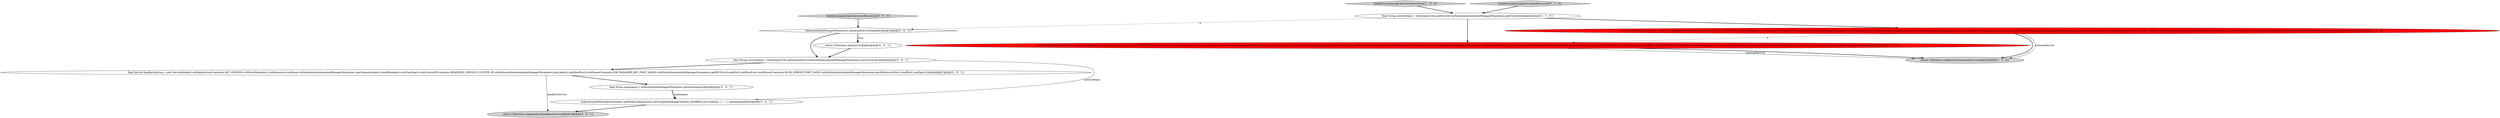 digraph {
3 [style = filled, label = "final String serviceName = KubernetesUtils.getRestServiceName(kubernetesJobManagerParameters.getClusterId())@@@3@@@['1', '1', '0']", fillcolor = white, shape = ellipse image = "AAA0AAABBB1BBB"];
1 [style = filled, label = "return Collections.singletonList(externalService)@@@5@@@['1', '1', '0']", fillcolor = lightgray, shape = ellipse image = "AAA0AAABBB1BBB"];
7 [style = filled, label = "return Collections.singletonList(headlessService)@@@10@@@['0', '0', '1']", fillcolor = lightgray, shape = ellipse image = "AAA0AAABBB3BBB"];
0 [style = filled, label = "buildAccompanyingKubernetesResources['1', '0', '0']", fillcolor = lightgray, shape = diamond image = "AAA0AAABBB1BBB"];
4 [style = filled, label = "final Service externalService = new ServiceBuilder().withApiVersion(Constants.API_VERSION).withNewMetadata().withName(serviceName).withLabels(kubernetesJobManagerParameters.getCommonLabels()).withAnnotations(kubernetesJobManagerParameters.getRestServiceAnnotations()).endMetadata().withNewSpec().withType(kubernetesJobManagerParameters.getRestServiceExposedType().name()).withSelector(kubernetesJobManagerParameters.getLabels()).addNewPort().withName(Constants.REST_PORT_NAME).withPort(kubernetesJobManagerParameters.getRestPort()).withNewTargetPort(kubernetesJobManagerParameters.getRestBindPort()).endPort().endSpec().build()@@@4@@@['0', '1', '0']", fillcolor = red, shape = ellipse image = "AAA1AAABBB2BBB"];
10 [style = filled, label = "final String serviceName = KubernetesUtils.getInternalServiceName(kubernetesJobManagerParameters.getClusterId())@@@6@@@['0', '0', '1']", fillcolor = white, shape = ellipse image = "AAA0AAABBB3BBB"];
12 [style = filled, label = "!kubernetesJobManagerParameters.isInternalServiceEnabled()@@@3@@@['0', '0', '1']", fillcolor = white, shape = diamond image = "AAA0AAABBB3BBB"];
11 [style = filled, label = "buildAccompanyingKubernetesResources['0', '0', '1']", fillcolor = lightgray, shape = diamond image = "AAA0AAABBB3BBB"];
2 [style = filled, label = "final Service externalService = new ServiceBuilder().withApiVersion(Constants.API_VERSION).withNewMetadata().withName(serviceName).withLabels(kubernetesJobManagerParameters.getCommonLabels()).endMetadata().withNewSpec().withType(kubernetesJobManagerParameters.getRestServiceExposedType().name()).withSelector(kubernetesJobManagerParameters.getLabels()).addNewPort().withName(Constants.REST_PORT_NAME).withPort(kubernetesJobManagerParameters.getRestPort()).withNewTargetPort(kubernetesJobManagerParameters.getRestBindPort()).endPort().endSpec().build()@@@4@@@['1', '0', '0']", fillcolor = red, shape = ellipse image = "AAA1AAABBB1BBB"];
5 [style = filled, label = "buildAccompanyingKubernetesResources['0', '1', '0']", fillcolor = lightgray, shape = diamond image = "AAA0AAABBB2BBB"];
13 [style = filled, label = "final Service headlessService = new ServiceBuilder().withApiVersion(Constants.API_VERSION).withNewMetadata().withName(serviceName).withLabels(kubernetesJobManagerParameters.getCommonLabels()).endMetadata().withNewSpec().withClusterIP(Constants.HEADLESS_SERVICE_CLUSTER_IP).withSelector(kubernetesJobManagerParameters.getLabels()).addNewPort().withName(Constants.JOB_MANAGER_RPC_PORT_NAME).withPort(kubernetesJobManagerParameters.getRPCPort()).endPort().addNewPort().withName(Constants.BLOB_SERVER_PORT_NAME).withPort(kubernetesJobManagerParameters.getBlobServerPort()).endPort().endSpec().build()@@@7@@@['0', '0', '1']", fillcolor = white, shape = ellipse image = "AAA0AAABBB3BBB"];
9 [style = filled, label = "return Collections.emptyList()@@@4@@@['0', '0', '1']", fillcolor = white, shape = ellipse image = "AAA0AAABBB3BBB"];
8 [style = filled, label = "final String namespace = kubernetesJobManagerParameters.getNamespace()@@@8@@@['0', '0', '1']", fillcolor = white, shape = ellipse image = "AAA0AAABBB3BBB"];
6 [style = filled, label = "kubernetesJobManagerParameters.getFlinkConfiguration().setString(JobManagerOptions.ADDRESS,serviceName + \".\" + namespace)@@@9@@@['0', '0', '1']", fillcolor = white, shape = ellipse image = "AAA0AAABBB3BBB"];
0->3 [style = bold, label=""];
5->3 [style = bold, label=""];
13->7 [style = solid, label="headlessService"];
2->1 [style = bold, label=""];
8->6 [style = bold, label=""];
11->12 [style = bold, label=""];
9->10 [style = bold, label=""];
12->9 [style = bold, label=""];
3->4 [style = bold, label=""];
12->10 [style = bold, label=""];
4->1 [style = solid, label="externalService"];
3->12 [style = dashed, label="0"];
3->2 [style = bold, label=""];
10->13 [style = bold, label=""];
2->1 [style = solid, label="externalService"];
10->6 [style = solid, label="serviceName"];
4->1 [style = bold, label=""];
13->8 [style = bold, label=""];
6->7 [style = bold, label=""];
8->6 [style = solid, label="namespace"];
2->4 [style = dashed, label="0"];
12->9 [style = dotted, label="true"];
}
